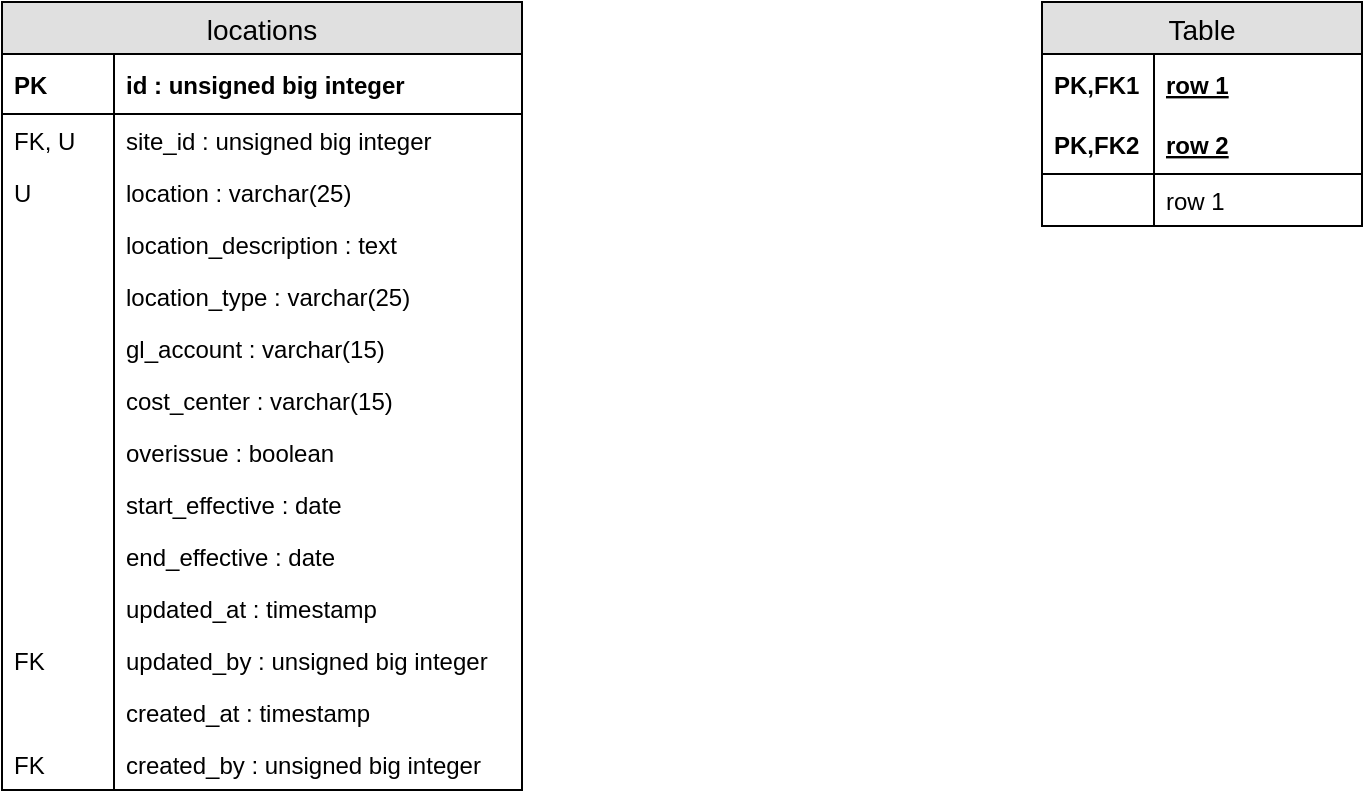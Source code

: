 <mxfile pages="1" version="11.2.3" type="github"><diagram name="Page-1" id="e56a1550-8fbb-45ad-956c-1786394a9013"><mxGraphModel dx="1422" dy="765" grid="1" gridSize="10" guides="1" tooltips="1" connect="1" arrows="1" fold="1" page="1" pageScale="1" pageWidth="1100" pageHeight="850" background="#ffffff" math="0" shadow="0"><root><mxCell id="0"/><mxCell id="1" parent="0"/><mxCell id="6ChoQouHFW53AfwpZ2my-41" value="locations" style="swimlane;fontStyle=0;childLayout=stackLayout;horizontal=1;startSize=26;fillColor=#e0e0e0;horizontalStack=0;resizeParent=1;resizeParentMax=0;resizeLast=0;collapsible=1;marginBottom=0;swimlaneFillColor=#ffffff;align=center;fontSize=14;connectable=1;" parent="1" vertex="1"><mxGeometry x="90" y="80" width="260" height="394" as="geometry"/></mxCell><mxCell id="6ChoQouHFW53AfwpZ2my-44" value="id : unsigned big integer" style="shape=partialRectangle;top=0;left=0;right=0;bottom=1;align=left;verticalAlign=middle;fillColor=none;spacingLeft=60;spacingRight=4;overflow=hidden;rotatable=0;points=[[0,0.5],[1,0.5]];portConstraint=eastwest;dropTarget=0;fontStyle=1;fontSize=12;" parent="6ChoQouHFW53AfwpZ2my-41" vertex="1"><mxGeometry y="26" width="260" height="30" as="geometry"/></mxCell><mxCell id="6ChoQouHFW53AfwpZ2my-45" value="PK" style="shape=partialRectangle;fontStyle=1;top=0;left=0;bottom=0;fillColor=none;align=left;verticalAlign=middle;spacingLeft=4;spacingRight=4;overflow=hidden;rotatable=0;points=[];portConstraint=eastwest;part=1;fontSize=12;" parent="6ChoQouHFW53AfwpZ2my-44" vertex="1" connectable="0"><mxGeometry width="56" height="30" as="geometry"/></mxCell><mxCell id="6ChoQouHFW53AfwpZ2my-46" value="site_id : unsigned big integer" style="shape=partialRectangle;top=0;left=0;right=0;bottom=0;align=left;verticalAlign=top;fillColor=none;spacingLeft=60;spacingRight=4;overflow=hidden;rotatable=0;points=[[0,0.5],[1,0.5]];portConstraint=eastwest;dropTarget=0;fontSize=12;" parent="6ChoQouHFW53AfwpZ2my-41" vertex="1"><mxGeometry y="56" width="260" height="26" as="geometry"/></mxCell><mxCell id="6ChoQouHFW53AfwpZ2my-47" value="FK, U" style="shape=partialRectangle;top=0;left=0;bottom=0;fillColor=none;align=left;verticalAlign=top;spacingLeft=4;spacingRight=4;overflow=hidden;rotatable=0;points=[];portConstraint=eastwest;part=1;fontSize=12;" parent="6ChoQouHFW53AfwpZ2my-46" vertex="1" connectable="0"><mxGeometry width="56" height="26" as="geometry"/></mxCell><mxCell id="6ChoQouHFW53AfwpZ2my-55" value="location : varchar(25)" style="shape=partialRectangle;top=0;left=0;right=0;bottom=0;align=left;verticalAlign=top;fillColor=none;spacingLeft=60;spacingRight=4;overflow=hidden;rotatable=0;points=[[0,0.5],[1,0.5]];portConstraint=eastwest;dropTarget=0;fontSize=12;" parent="6ChoQouHFW53AfwpZ2my-41" vertex="1"><mxGeometry y="82" width="260" height="26" as="geometry"/></mxCell><mxCell id="6ChoQouHFW53AfwpZ2my-56" value="U" style="shape=partialRectangle;top=0;left=0;bottom=0;fillColor=none;align=left;verticalAlign=top;spacingLeft=4;spacingRight=4;overflow=hidden;rotatable=0;points=[];portConstraint=eastwest;part=1;fontSize=12;" parent="6ChoQouHFW53AfwpZ2my-55" vertex="1" connectable="0"><mxGeometry width="56" height="26" as="geometry"/></mxCell><mxCell id="6ChoQouHFW53AfwpZ2my-57" value="location_description : text" style="shape=partialRectangle;top=0;left=0;right=0;bottom=0;align=left;verticalAlign=top;fillColor=none;spacingLeft=60;spacingRight=4;overflow=hidden;rotatable=0;points=[[0,0.5],[1,0.5]];portConstraint=eastwest;dropTarget=0;fontSize=12;" parent="6ChoQouHFW53AfwpZ2my-41" vertex="1"><mxGeometry y="108" width="260" height="26" as="geometry"/></mxCell><mxCell id="6ChoQouHFW53AfwpZ2my-58" value="" style="shape=partialRectangle;top=0;left=0;bottom=0;fillColor=none;align=left;verticalAlign=top;spacingLeft=4;spacingRight=4;overflow=hidden;rotatable=0;points=[];portConstraint=eastwest;part=1;fontSize=12;" parent="6ChoQouHFW53AfwpZ2my-57" vertex="1" connectable="0"><mxGeometry width="56" height="26" as="geometry"/></mxCell><mxCell id="6ChoQouHFW53AfwpZ2my-59" value="location_type : varchar(25)" style="shape=partialRectangle;top=0;left=0;right=0;bottom=0;align=left;verticalAlign=top;fillColor=none;spacingLeft=60;spacingRight=4;overflow=hidden;rotatable=0;points=[[0,0.5],[1,0.5]];portConstraint=eastwest;dropTarget=0;fontSize=12;" parent="6ChoQouHFW53AfwpZ2my-41" vertex="1"><mxGeometry y="134" width="260" height="26" as="geometry"/></mxCell><mxCell id="6ChoQouHFW53AfwpZ2my-60" value="" style="shape=partialRectangle;top=0;left=0;bottom=0;fillColor=none;align=left;verticalAlign=top;spacingLeft=4;spacingRight=4;overflow=hidden;rotatable=0;points=[];portConstraint=eastwest;part=1;fontSize=12;" parent="6ChoQouHFW53AfwpZ2my-59" vertex="1" connectable="0"><mxGeometry width="56" height="26" as="geometry"/></mxCell><mxCell id="6ChoQouHFW53AfwpZ2my-61" value="gl_account : varchar(15)" style="shape=partialRectangle;top=0;left=0;right=0;bottom=0;align=left;verticalAlign=top;fillColor=none;spacingLeft=60;spacingRight=4;overflow=hidden;rotatable=0;points=[[0,0.5],[1,0.5]];portConstraint=eastwest;dropTarget=0;fontSize=12;" parent="6ChoQouHFW53AfwpZ2my-41" vertex="1"><mxGeometry y="160" width="260" height="26" as="geometry"/></mxCell><mxCell id="6ChoQouHFW53AfwpZ2my-62" value="" style="shape=partialRectangle;top=0;left=0;bottom=0;fillColor=none;align=left;verticalAlign=top;spacingLeft=4;spacingRight=4;overflow=hidden;rotatable=0;points=[];portConstraint=eastwest;part=1;fontSize=12;" parent="6ChoQouHFW53AfwpZ2my-61" vertex="1" connectable="0"><mxGeometry width="56" height="26" as="geometry"/></mxCell><mxCell id="6ChoQouHFW53AfwpZ2my-63" value="cost_center : varchar(15)" style="shape=partialRectangle;top=0;left=0;right=0;bottom=0;align=left;verticalAlign=top;fillColor=none;spacingLeft=60;spacingRight=4;overflow=hidden;rotatable=0;points=[[0,0.5],[1,0.5]];portConstraint=eastwest;dropTarget=0;fontSize=12;" parent="6ChoQouHFW53AfwpZ2my-41" vertex="1"><mxGeometry y="186" width="260" height="26" as="geometry"/></mxCell><mxCell id="6ChoQouHFW53AfwpZ2my-64" value="" style="shape=partialRectangle;top=0;left=0;bottom=0;fillColor=none;align=left;verticalAlign=top;spacingLeft=4;spacingRight=4;overflow=hidden;rotatable=0;points=[];portConstraint=eastwest;part=1;fontSize=12;" parent="6ChoQouHFW53AfwpZ2my-63" vertex="1" connectable="0"><mxGeometry width="56" height="26" as="geometry"/></mxCell><mxCell id="6ChoQouHFW53AfwpZ2my-65" value="overissue : boolean" style="shape=partialRectangle;top=0;left=0;right=0;bottom=0;align=left;verticalAlign=top;fillColor=none;spacingLeft=60;spacingRight=4;overflow=hidden;rotatable=0;points=[[0,0.5],[1,0.5]];portConstraint=eastwest;dropTarget=0;fontSize=12;" parent="6ChoQouHFW53AfwpZ2my-41" vertex="1"><mxGeometry y="212" width="260" height="26" as="geometry"/></mxCell><mxCell id="6ChoQouHFW53AfwpZ2my-66" value="" style="shape=partialRectangle;top=0;left=0;bottom=0;fillColor=none;align=left;verticalAlign=top;spacingLeft=4;spacingRight=4;overflow=hidden;rotatable=0;points=[];portConstraint=eastwest;part=1;fontSize=12;" parent="6ChoQouHFW53AfwpZ2my-65" vertex="1" connectable="0"><mxGeometry width="56" height="26" as="geometry"/></mxCell><mxCell id="6ChoQouHFW53AfwpZ2my-69" value="start_effective : date" style="shape=partialRectangle;top=0;left=0;right=0;bottom=0;align=left;verticalAlign=top;fillColor=none;spacingLeft=60;spacingRight=4;overflow=hidden;rotatable=0;points=[[0,0.5],[1,0.5]];portConstraint=eastwest;dropTarget=0;fontSize=12;" parent="6ChoQouHFW53AfwpZ2my-41" vertex="1"><mxGeometry y="238" width="260" height="26" as="geometry"/></mxCell><mxCell id="6ChoQouHFW53AfwpZ2my-70" value="" style="shape=partialRectangle;top=0;left=0;bottom=0;fillColor=none;align=left;verticalAlign=top;spacingLeft=4;spacingRight=4;overflow=hidden;rotatable=0;points=[];portConstraint=eastwest;part=1;fontSize=12;" parent="6ChoQouHFW53AfwpZ2my-69" vertex="1" connectable="0"><mxGeometry width="56" height="26" as="geometry"/></mxCell><mxCell id="6ChoQouHFW53AfwpZ2my-71" value="end_effective : date" style="shape=partialRectangle;top=0;left=0;right=0;bottom=0;align=left;verticalAlign=top;fillColor=none;spacingLeft=60;spacingRight=4;overflow=hidden;rotatable=0;points=[[0,0.5],[1,0.5]];portConstraint=eastwest;dropTarget=0;fontSize=12;" parent="6ChoQouHFW53AfwpZ2my-41" vertex="1"><mxGeometry y="264" width="260" height="26" as="geometry"/></mxCell><mxCell id="6ChoQouHFW53AfwpZ2my-72" value="" style="shape=partialRectangle;top=0;left=0;bottom=0;fillColor=none;align=left;verticalAlign=top;spacingLeft=4;spacingRight=4;overflow=hidden;rotatable=0;points=[];portConstraint=eastwest;part=1;fontSize=12;" parent="6ChoQouHFW53AfwpZ2my-71" vertex="1" connectable="0"><mxGeometry width="56" height="26" as="geometry"/></mxCell><mxCell id="6ChoQouHFW53AfwpZ2my-77" value="updated_at : timestamp" style="shape=partialRectangle;top=0;left=0;right=0;bottom=0;align=left;verticalAlign=top;fillColor=none;spacingLeft=60;spacingRight=4;overflow=hidden;rotatable=0;points=[[0,0.5],[1,0.5]];portConstraint=eastwest;dropTarget=0;fontSize=12;" parent="6ChoQouHFW53AfwpZ2my-41" vertex="1"><mxGeometry y="290" width="260" height="26" as="geometry"/></mxCell><mxCell id="6ChoQouHFW53AfwpZ2my-78" value="" style="shape=partialRectangle;top=0;left=0;bottom=0;fillColor=none;align=left;verticalAlign=top;spacingLeft=4;spacingRight=4;overflow=hidden;rotatable=0;points=[];portConstraint=eastwest;part=1;fontSize=12;" parent="6ChoQouHFW53AfwpZ2my-77" vertex="1" connectable="0"><mxGeometry width="56" height="26" as="geometry"/></mxCell><mxCell id="6ChoQouHFW53AfwpZ2my-79" value="updated_by : unsigned big integer" style="shape=partialRectangle;top=0;left=0;right=0;bottom=0;align=left;verticalAlign=top;fillColor=none;spacingLeft=60;spacingRight=4;overflow=hidden;rotatable=0;points=[[0,0.5],[1,0.5]];portConstraint=eastwest;dropTarget=0;fontSize=12;" parent="6ChoQouHFW53AfwpZ2my-41" vertex="1"><mxGeometry y="316" width="260" height="26" as="geometry"/></mxCell><mxCell id="6ChoQouHFW53AfwpZ2my-80" value="FK" style="shape=partialRectangle;top=0;left=0;bottom=0;fillColor=none;align=left;verticalAlign=top;spacingLeft=4;spacingRight=4;overflow=hidden;rotatable=0;points=[];portConstraint=eastwest;part=1;fontSize=12;" parent="6ChoQouHFW53AfwpZ2my-79" vertex="1" connectable="0"><mxGeometry width="56" height="26" as="geometry"/></mxCell><mxCell id="6ChoQouHFW53AfwpZ2my-73" value="created_at : timestamp" style="shape=partialRectangle;top=0;left=0;right=0;bottom=0;align=left;verticalAlign=top;fillColor=none;spacingLeft=60;spacingRight=4;overflow=hidden;rotatable=0;points=[[0,0.5],[1,0.5]];portConstraint=eastwest;dropTarget=0;fontSize=12;" parent="6ChoQouHFW53AfwpZ2my-41" vertex="1"><mxGeometry y="342" width="260" height="26" as="geometry"/></mxCell><mxCell id="6ChoQouHFW53AfwpZ2my-74" value="" style="shape=partialRectangle;top=0;left=0;bottom=0;fillColor=none;align=left;verticalAlign=top;spacingLeft=4;spacingRight=4;overflow=hidden;rotatable=0;points=[];portConstraint=eastwest;part=1;fontSize=12;" parent="6ChoQouHFW53AfwpZ2my-73" vertex="1" connectable="0"><mxGeometry width="56" height="26" as="geometry"/></mxCell><mxCell id="6ChoQouHFW53AfwpZ2my-75" value="created_by : unsigned big integer" style="shape=partialRectangle;top=0;left=0;right=0;bottom=0;align=left;verticalAlign=top;fillColor=none;spacingLeft=60;spacingRight=4;overflow=hidden;rotatable=0;points=[[0,0.5],[1,0.5]];portConstraint=eastwest;dropTarget=0;fontSize=12;" parent="6ChoQouHFW53AfwpZ2my-41" vertex="1"><mxGeometry y="368" width="260" height="26" as="geometry"/></mxCell><mxCell id="6ChoQouHFW53AfwpZ2my-76" value="FK" style="shape=partialRectangle;top=0;left=0;bottom=0;fillColor=none;align=left;verticalAlign=top;spacingLeft=4;spacingRight=4;overflow=hidden;rotatable=0;points=[];portConstraint=eastwest;part=1;fontSize=12;" parent="6ChoQouHFW53AfwpZ2my-75" vertex="1" connectable="0"><mxGeometry width="56" height="26" as="geometry"/></mxCell><mxCell id="AOgxyuQQv9AijGrgczdw-1" value="Table" style="swimlane;fontStyle=0;childLayout=stackLayout;horizontal=1;startSize=26;fillColor=#e0e0e0;horizontalStack=0;resizeParent=1;resizeParentMax=0;resizeLast=0;collapsible=1;marginBottom=0;swimlaneFillColor=#ffffff;align=center;fontSize=14;" vertex="1" parent="1"><mxGeometry x="610" y="80" width="160" height="112" as="geometry"/></mxCell><mxCell id="AOgxyuQQv9AijGrgczdw-2" value="row 1" style="shape=partialRectangle;top=0;left=0;right=0;bottom=0;align=left;verticalAlign=middle;fillColor=none;spacingLeft=60;spacingRight=4;overflow=hidden;rotatable=0;points=[[0,0.5],[1,0.5]];portConstraint=eastwest;dropTarget=0;fontStyle=5;fontSize=12;" vertex="1" parent="AOgxyuQQv9AijGrgczdw-1"><mxGeometry y="26" width="160" height="30" as="geometry"/></mxCell><mxCell id="AOgxyuQQv9AijGrgczdw-3" value="PK,FK1" style="shape=partialRectangle;fontStyle=1;top=0;left=0;bottom=0;fillColor=none;align=left;verticalAlign=middle;spacingLeft=4;spacingRight=4;overflow=hidden;rotatable=0;points=[];portConstraint=eastwest;part=1;fontSize=12;" vertex="1" connectable="0" parent="AOgxyuQQv9AijGrgczdw-2"><mxGeometry width="56" height="30" as="geometry"/></mxCell><mxCell id="AOgxyuQQv9AijGrgczdw-4" value="row 2" style="shape=partialRectangle;top=0;left=0;right=0;bottom=1;align=left;verticalAlign=middle;fillColor=none;spacingLeft=60;spacingRight=4;overflow=hidden;rotatable=0;points=[[0,0.5],[1,0.5]];portConstraint=eastwest;dropTarget=0;fontStyle=5;fontSize=12;" vertex="1" parent="AOgxyuQQv9AijGrgczdw-1"><mxGeometry y="56" width="160" height="30" as="geometry"/></mxCell><mxCell id="AOgxyuQQv9AijGrgczdw-5" value="PK,FK2" style="shape=partialRectangle;fontStyle=1;top=0;left=0;bottom=0;fillColor=none;align=left;verticalAlign=middle;spacingLeft=4;spacingRight=4;overflow=hidden;rotatable=0;points=[];portConstraint=eastwest;part=1;fontSize=12;" vertex="1" connectable="0" parent="AOgxyuQQv9AijGrgczdw-4"><mxGeometry width="56" height="30" as="geometry"/></mxCell><mxCell id="AOgxyuQQv9AijGrgczdw-6" value="row 1" style="shape=partialRectangle;top=0;left=0;right=0;bottom=0;align=left;verticalAlign=top;fillColor=none;spacingLeft=60;spacingRight=4;overflow=hidden;rotatable=0;points=[[0,0.5],[1,0.5]];portConstraint=eastwest;dropTarget=0;fontSize=12;" vertex="1" parent="AOgxyuQQv9AijGrgczdw-1"><mxGeometry y="86" width="160" height="26" as="geometry"/></mxCell><mxCell id="AOgxyuQQv9AijGrgczdw-7" value="" style="shape=partialRectangle;top=0;left=0;bottom=0;fillColor=none;align=left;verticalAlign=top;spacingLeft=4;spacingRight=4;overflow=hidden;rotatable=0;points=[];portConstraint=eastwest;part=1;fontSize=12;" vertex="1" connectable="0" parent="AOgxyuQQv9AijGrgczdw-6"><mxGeometry width="56" height="26" as="geometry"/></mxCell></root></mxGraphModel></diagram></mxfile>